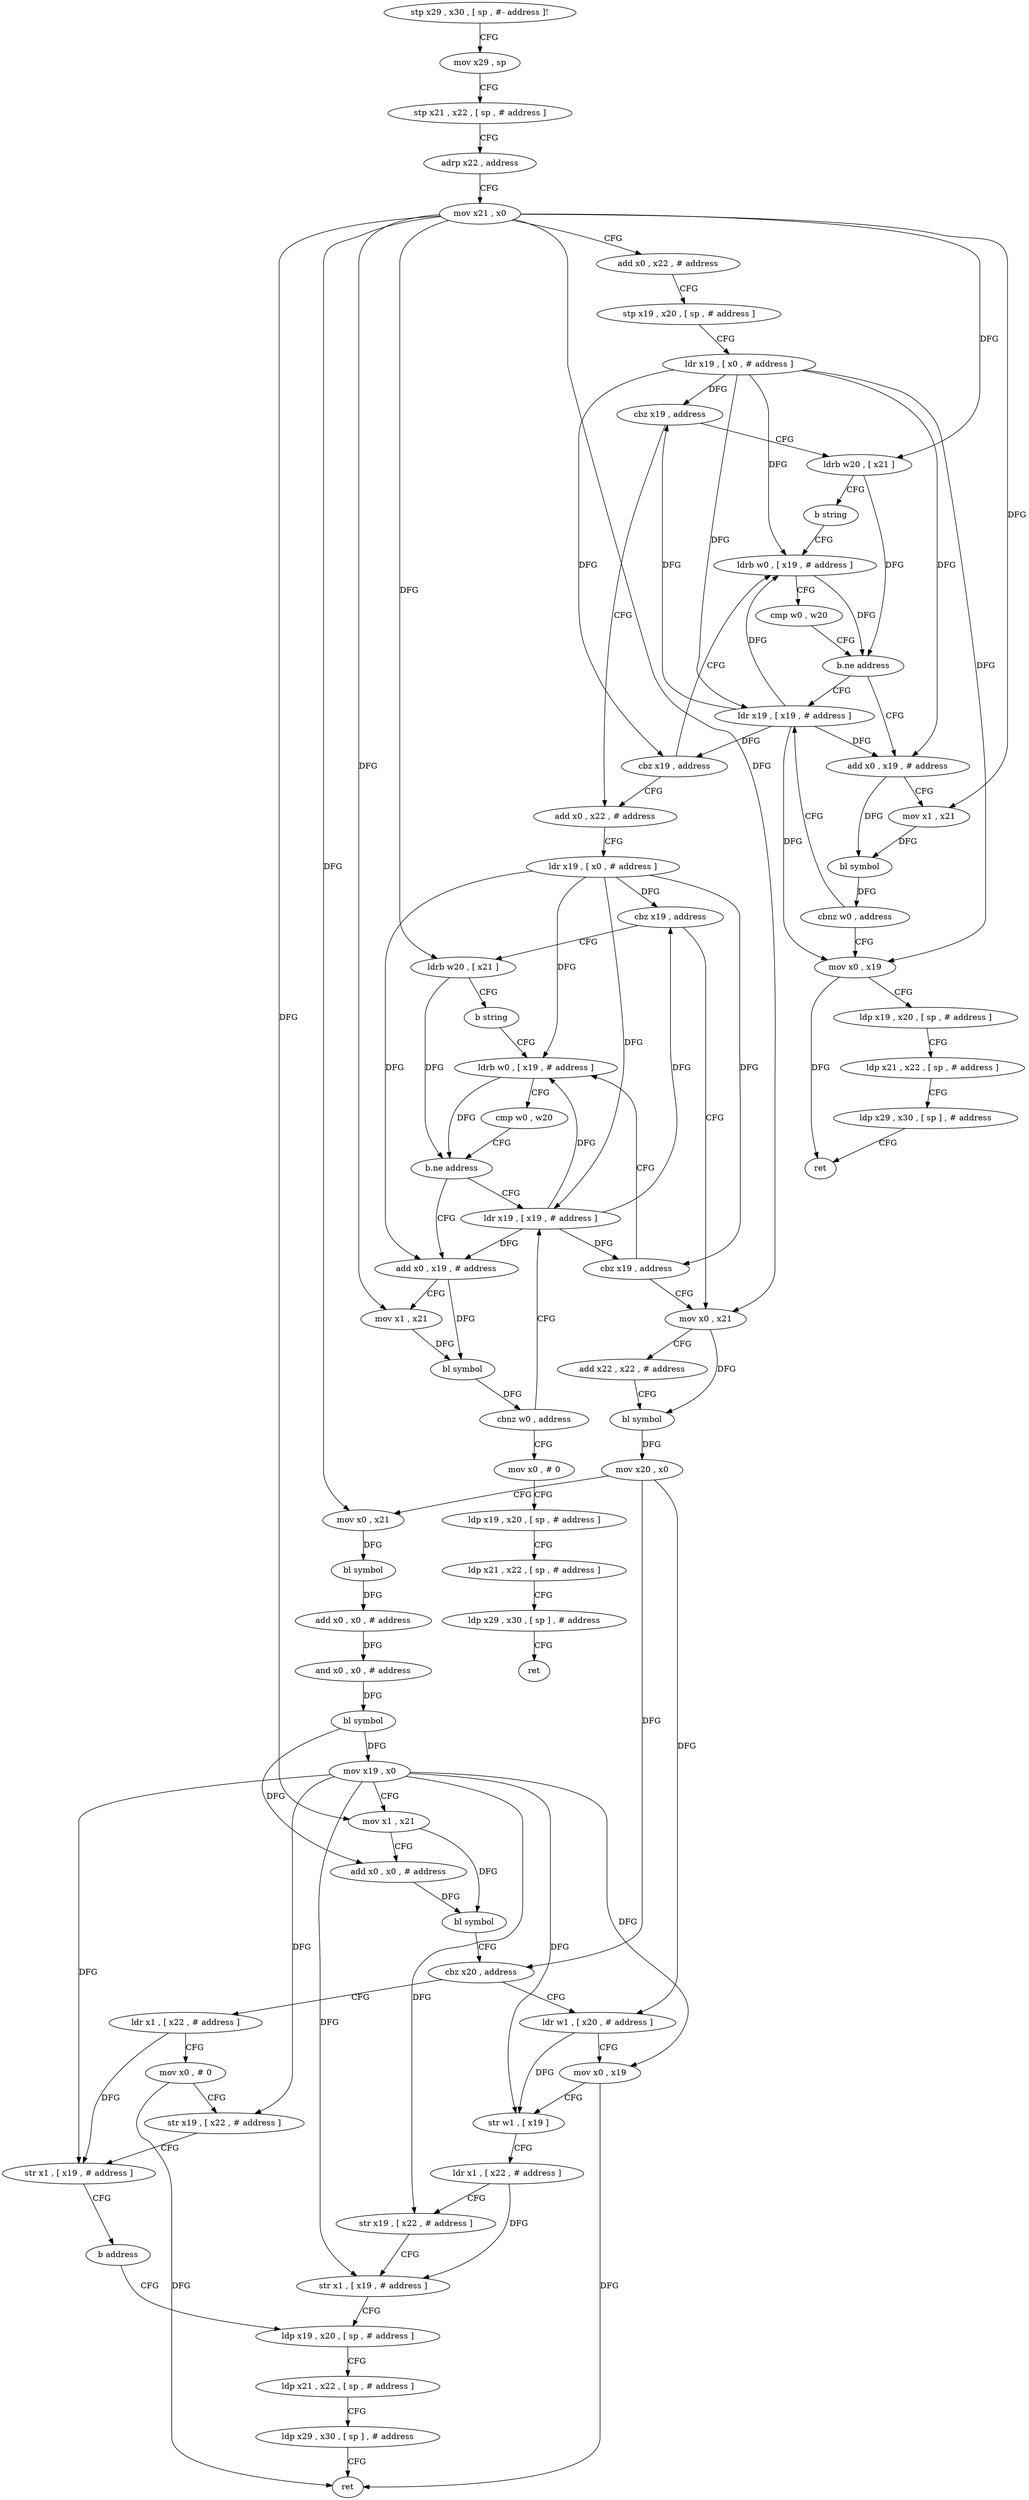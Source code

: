 digraph "func" {
"4289616" [label = "stp x29 , x30 , [ sp , #- address ]!" ]
"4289620" [label = "mov x29 , sp" ]
"4289624" [label = "stp x21 , x22 , [ sp , # address ]" ]
"4289628" [label = "adrp x22 , address" ]
"4289632" [label = "mov x21 , x0" ]
"4289636" [label = "add x0 , x22 , # address" ]
"4289640" [label = "stp x19 , x20 , [ sp , # address ]" ]
"4289644" [label = "ldr x19 , [ x0 , # address ]" ]
"4289648" [label = "cbz x19 , address" ]
"4289720" [label = "add x0 , x22 , # address" ]
"4289652" [label = "ldrb w20 , [ x21 ]" ]
"4289724" [label = "ldr x19 , [ x0 , # address ]" ]
"4289728" [label = "cbz x19 , address" ]
"4289800" [label = "mov x0 , x21" ]
"4289732" [label = "ldrb w20 , [ x21 ]" ]
"4289656" [label = "b string" ]
"4289672" [label = "ldrb w0 , [ x19 , # address ]" ]
"4289804" [label = "add x22 , x22 , # address" ]
"4289808" [label = "bl symbol" ]
"4289812" [label = "mov x20 , x0" ]
"4289816" [label = "mov x0 , x21" ]
"4289820" [label = "bl symbol" ]
"4289824" [label = "add x0 , x0 , # address" ]
"4289828" [label = "and x0 , x0 , # address" ]
"4289832" [label = "bl symbol" ]
"4289836" [label = "mov x19 , x0" ]
"4289840" [label = "mov x1 , x21" ]
"4289844" [label = "add x0 , x0 , # address" ]
"4289848" [label = "bl symbol" ]
"4289852" [label = "cbz x20 , address" ]
"4289896" [label = "ldr x1 , [ x22 , # address ]" ]
"4289856" [label = "ldr w1 , [ x20 , # address ]" ]
"4289736" [label = "b string" ]
"4289752" [label = "ldrb w0 , [ x19 , # address ]" ]
"4289676" [label = "cmp w0 , w20" ]
"4289680" [label = "b.ne address" ]
"4289664" [label = "ldr x19 , [ x19 , # address ]" ]
"4289684" [label = "add x0 , x19 , # address" ]
"4289900" [label = "mov x0 , # 0" ]
"4289904" [label = "str x19 , [ x22 , # address ]" ]
"4289908" [label = "str x1 , [ x19 , # address ]" ]
"4289912" [label = "b address" ]
"4289880" [label = "ldp x19 , x20 , [ sp , # address ]" ]
"4289860" [label = "mov x0 , x19" ]
"4289864" [label = "str w1 , [ x19 ]" ]
"4289868" [label = "ldr x1 , [ x22 , # address ]" ]
"4289872" [label = "str x19 , [ x22 , # address ]" ]
"4289876" [label = "str x1 , [ x19 , # address ]" ]
"4289756" [label = "cmp w0 , w20" ]
"4289760" [label = "b.ne address" ]
"4289744" [label = "ldr x19 , [ x19 , # address ]" ]
"4289764" [label = "add x0 , x19 , # address" ]
"4289668" [label = "cbz x19 , address" ]
"4289688" [label = "mov x1 , x21" ]
"4289692" [label = "bl symbol" ]
"4289696" [label = "cbnz w0 , address" ]
"4289700" [label = "mov x0 , x19" ]
"4289884" [label = "ldp x21 , x22 , [ sp , # address ]" ]
"4289888" [label = "ldp x29 , x30 , [ sp ] , # address" ]
"4289892" [label = "ret" ]
"4289748" [label = "cbz x19 , address" ]
"4289768" [label = "mov x1 , x21" ]
"4289772" [label = "bl symbol" ]
"4289776" [label = "cbnz w0 , address" ]
"4289780" [label = "mov x0 , # 0" ]
"4289704" [label = "ldp x19 , x20 , [ sp , # address ]" ]
"4289708" [label = "ldp x21 , x22 , [ sp , # address ]" ]
"4289712" [label = "ldp x29 , x30 , [ sp ] , # address" ]
"4289716" [label = "ret" ]
"4289784" [label = "ldp x19 , x20 , [ sp , # address ]" ]
"4289788" [label = "ldp x21 , x22 , [ sp , # address ]" ]
"4289792" [label = "ldp x29 , x30 , [ sp ] , # address" ]
"4289796" [label = "ret" ]
"4289616" -> "4289620" [ label = "CFG" ]
"4289620" -> "4289624" [ label = "CFG" ]
"4289624" -> "4289628" [ label = "CFG" ]
"4289628" -> "4289632" [ label = "CFG" ]
"4289632" -> "4289636" [ label = "CFG" ]
"4289632" -> "4289652" [ label = "DFG" ]
"4289632" -> "4289800" [ label = "DFG" ]
"4289632" -> "4289816" [ label = "DFG" ]
"4289632" -> "4289840" [ label = "DFG" ]
"4289632" -> "4289732" [ label = "DFG" ]
"4289632" -> "4289688" [ label = "DFG" ]
"4289632" -> "4289768" [ label = "DFG" ]
"4289636" -> "4289640" [ label = "CFG" ]
"4289640" -> "4289644" [ label = "CFG" ]
"4289644" -> "4289648" [ label = "DFG" ]
"4289644" -> "4289672" [ label = "DFG" ]
"4289644" -> "4289664" [ label = "DFG" ]
"4289644" -> "4289668" [ label = "DFG" ]
"4289644" -> "4289684" [ label = "DFG" ]
"4289644" -> "4289700" [ label = "DFG" ]
"4289648" -> "4289720" [ label = "CFG" ]
"4289648" -> "4289652" [ label = "CFG" ]
"4289720" -> "4289724" [ label = "CFG" ]
"4289652" -> "4289656" [ label = "CFG" ]
"4289652" -> "4289680" [ label = "DFG" ]
"4289724" -> "4289728" [ label = "DFG" ]
"4289724" -> "4289752" [ label = "DFG" ]
"4289724" -> "4289744" [ label = "DFG" ]
"4289724" -> "4289748" [ label = "DFG" ]
"4289724" -> "4289764" [ label = "DFG" ]
"4289728" -> "4289800" [ label = "CFG" ]
"4289728" -> "4289732" [ label = "CFG" ]
"4289800" -> "4289804" [ label = "CFG" ]
"4289800" -> "4289808" [ label = "DFG" ]
"4289732" -> "4289736" [ label = "CFG" ]
"4289732" -> "4289760" [ label = "DFG" ]
"4289656" -> "4289672" [ label = "CFG" ]
"4289672" -> "4289676" [ label = "CFG" ]
"4289672" -> "4289680" [ label = "DFG" ]
"4289804" -> "4289808" [ label = "CFG" ]
"4289808" -> "4289812" [ label = "DFG" ]
"4289812" -> "4289816" [ label = "CFG" ]
"4289812" -> "4289852" [ label = "DFG" ]
"4289812" -> "4289856" [ label = "DFG" ]
"4289816" -> "4289820" [ label = "DFG" ]
"4289820" -> "4289824" [ label = "DFG" ]
"4289824" -> "4289828" [ label = "DFG" ]
"4289828" -> "4289832" [ label = "DFG" ]
"4289832" -> "4289836" [ label = "DFG" ]
"4289832" -> "4289844" [ label = "DFG" ]
"4289836" -> "4289840" [ label = "CFG" ]
"4289836" -> "4289904" [ label = "DFG" ]
"4289836" -> "4289908" [ label = "DFG" ]
"4289836" -> "4289860" [ label = "DFG" ]
"4289836" -> "4289864" [ label = "DFG" ]
"4289836" -> "4289872" [ label = "DFG" ]
"4289836" -> "4289876" [ label = "DFG" ]
"4289840" -> "4289844" [ label = "CFG" ]
"4289840" -> "4289848" [ label = "DFG" ]
"4289844" -> "4289848" [ label = "DFG" ]
"4289848" -> "4289852" [ label = "CFG" ]
"4289852" -> "4289896" [ label = "CFG" ]
"4289852" -> "4289856" [ label = "CFG" ]
"4289896" -> "4289900" [ label = "CFG" ]
"4289896" -> "4289908" [ label = "DFG" ]
"4289856" -> "4289860" [ label = "CFG" ]
"4289856" -> "4289864" [ label = "DFG" ]
"4289736" -> "4289752" [ label = "CFG" ]
"4289752" -> "4289756" [ label = "CFG" ]
"4289752" -> "4289760" [ label = "DFG" ]
"4289676" -> "4289680" [ label = "CFG" ]
"4289680" -> "4289664" [ label = "CFG" ]
"4289680" -> "4289684" [ label = "CFG" ]
"4289664" -> "4289668" [ label = "DFG" ]
"4289664" -> "4289648" [ label = "DFG" ]
"4289664" -> "4289672" [ label = "DFG" ]
"4289664" -> "4289684" [ label = "DFG" ]
"4289664" -> "4289700" [ label = "DFG" ]
"4289684" -> "4289688" [ label = "CFG" ]
"4289684" -> "4289692" [ label = "DFG" ]
"4289900" -> "4289904" [ label = "CFG" ]
"4289900" -> "4289892" [ label = "DFG" ]
"4289904" -> "4289908" [ label = "CFG" ]
"4289908" -> "4289912" [ label = "CFG" ]
"4289912" -> "4289880" [ label = "CFG" ]
"4289880" -> "4289884" [ label = "CFG" ]
"4289860" -> "4289864" [ label = "CFG" ]
"4289860" -> "4289892" [ label = "DFG" ]
"4289864" -> "4289868" [ label = "CFG" ]
"4289868" -> "4289872" [ label = "CFG" ]
"4289868" -> "4289876" [ label = "DFG" ]
"4289872" -> "4289876" [ label = "CFG" ]
"4289876" -> "4289880" [ label = "CFG" ]
"4289756" -> "4289760" [ label = "CFG" ]
"4289760" -> "4289744" [ label = "CFG" ]
"4289760" -> "4289764" [ label = "CFG" ]
"4289744" -> "4289748" [ label = "DFG" ]
"4289744" -> "4289728" [ label = "DFG" ]
"4289744" -> "4289752" [ label = "DFG" ]
"4289744" -> "4289764" [ label = "DFG" ]
"4289764" -> "4289768" [ label = "CFG" ]
"4289764" -> "4289772" [ label = "DFG" ]
"4289668" -> "4289720" [ label = "CFG" ]
"4289668" -> "4289672" [ label = "CFG" ]
"4289688" -> "4289692" [ label = "DFG" ]
"4289692" -> "4289696" [ label = "DFG" ]
"4289696" -> "4289664" [ label = "CFG" ]
"4289696" -> "4289700" [ label = "CFG" ]
"4289700" -> "4289704" [ label = "CFG" ]
"4289700" -> "4289716" [ label = "DFG" ]
"4289884" -> "4289888" [ label = "CFG" ]
"4289888" -> "4289892" [ label = "CFG" ]
"4289748" -> "4289800" [ label = "CFG" ]
"4289748" -> "4289752" [ label = "CFG" ]
"4289768" -> "4289772" [ label = "DFG" ]
"4289772" -> "4289776" [ label = "DFG" ]
"4289776" -> "4289744" [ label = "CFG" ]
"4289776" -> "4289780" [ label = "CFG" ]
"4289780" -> "4289784" [ label = "CFG" ]
"4289704" -> "4289708" [ label = "CFG" ]
"4289708" -> "4289712" [ label = "CFG" ]
"4289712" -> "4289716" [ label = "CFG" ]
"4289784" -> "4289788" [ label = "CFG" ]
"4289788" -> "4289792" [ label = "CFG" ]
"4289792" -> "4289796" [ label = "CFG" ]
}
